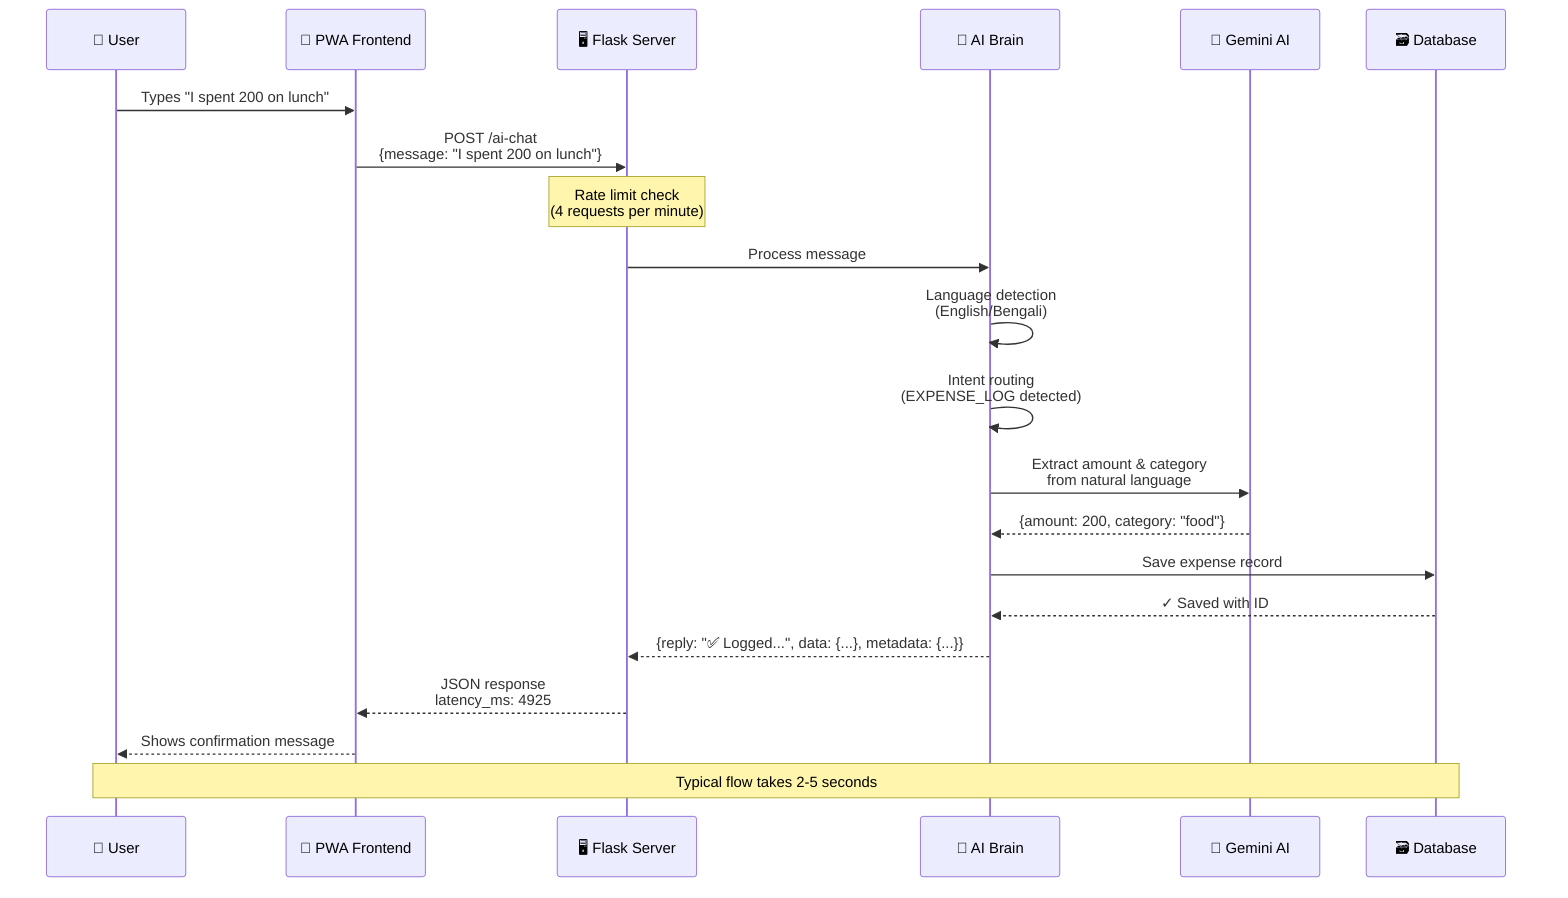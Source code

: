 sequenceDiagram
    participant User as 👤 User
    participant PWA as 📱 PWA Frontend
    participant Server as 🖥️ Flask Server
    participant Brain as 🧠 AI Brain
    participant Gemini as 🤖 Gemini AI
    participant DB as 🗃️ Database

    User->>PWA: Types "I spent 200 on lunch"
    PWA->>Server: POST /ai-chat<br/>{message: "I spent 200 on lunch"}
    
    Note over Server: Rate limit check<br/>(4 requests per minute)
    
    Server->>Brain: Process message
    Brain->>Brain: Language detection<br/>(English/Bengali)
    Brain->>Brain: Intent routing<br/>(EXPENSE_LOG detected)
    
    Brain->>Gemini: Extract amount & category<br/>from natural language
    Gemini-->>Brain: {amount: 200, category: "food"}
    
    Brain->>DB: Save expense record
    DB-->>Brain: ✓ Saved with ID #563
    
    Brain-->>Server: {reply: "✅ Logged...", data: {...}, metadata: {...}}
    Server-->>PWA: JSON response<br/>latency_ms: 4925
    PWA-->>User: Shows confirmation message
    
    Note over User,DB: Typical flow takes 2-5 seconds